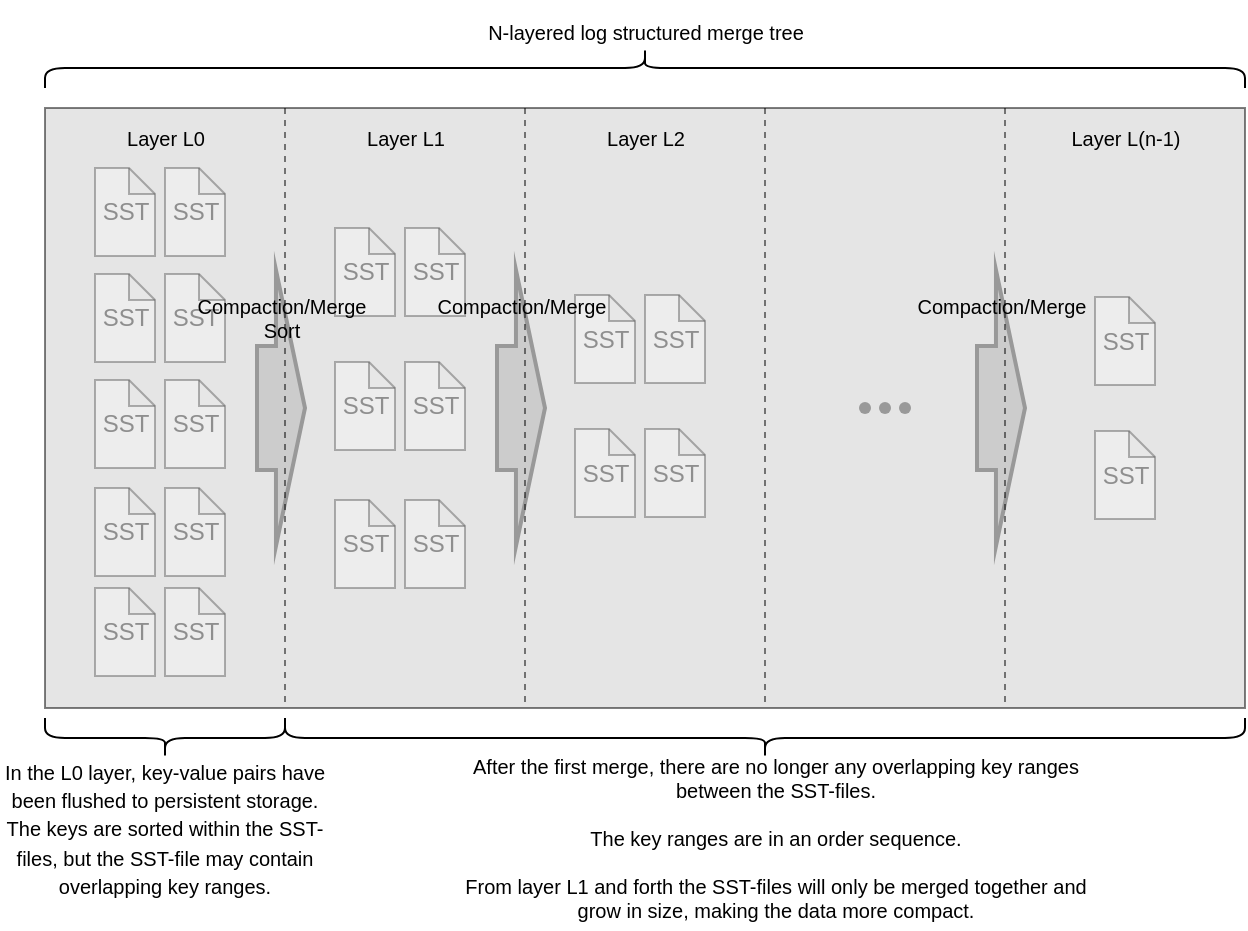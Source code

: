 <mxfile version="18.0.7" type="device"><diagram id="1eDMLax4I5Eg0XnggnM8" name="Page-1"><mxGraphModel dx="1016" dy="671" grid="1" gridSize="10" guides="1" tooltips="1" connect="1" arrows="1" fold="1" page="1" pageScale="1" pageWidth="850" pageHeight="1100" math="0" shadow="0"><root><mxCell id="0"/><mxCell id="1" parent="0"/><mxCell id="vtMLt32JXVRLPXDVA0qK-89" value="&lt;div style=&quot;font-size: 10px;&quot;&gt;&lt;font style=&quot;font-size: 10px;&quot; color=&quot;#000000&quot;&gt;After the first merge, there are no longer any overlapping key ranges between the SST-files.&lt;/font&gt;&lt;/div&gt;&lt;div style=&quot;font-size: 10px;&quot;&gt;&lt;font style=&quot;font-size: 10px;&quot; color=&quot;#000000&quot;&gt;&lt;br&gt;&lt;/font&gt;&lt;/div&gt;&lt;div style=&quot;font-size: 10px;&quot;&gt;&lt;font style=&quot;font-size: 10px;&quot; color=&quot;#000000&quot;&gt;The key ranges are in an order sequence.&lt;br&gt;&lt;/font&gt;&lt;/div&gt;&lt;div style=&quot;font-size: 10px;&quot;&gt;&lt;font style=&quot;font-size: 10px;&quot; color=&quot;#000000&quot;&gt;&lt;br&gt;&lt;/font&gt;&lt;/div&gt;&lt;div style=&quot;font-size: 10px;&quot;&gt;&lt;font style=&quot;font-size: 10px;&quot; color=&quot;#000000&quot;&gt;From layer L1 and forth the SST-files will only be merged together and grow in size, making the data more compact.&lt;/font&gt;&lt;/div&gt;" style="text;html=1;strokeColor=none;fillColor=none;align=center;verticalAlign=middle;whiteSpace=wrap;rounded=0;fontColor=#D4E1F5;" vertex="1" parent="1"><mxGeometry x="284.5" y="410" width="320" height="90" as="geometry"/></mxCell><mxCell id="vtMLt32JXVRLPXDVA0qK-98" value="" style="rounded=0;whiteSpace=wrap;html=1;labelBackgroundColor=#4D4D4D;fontSize=10;fontColor=#000000;strokeColor=#000000;fillColor=#CCCCCC;opacity=50;" vertex="1" parent="1"><mxGeometry x="79.5" y="90" width="600" height="300" as="geometry"/></mxCell><mxCell id="vtMLt32JXVRLPXDVA0qK-103" value="Layer &lt;span style=&quot;&quot;&gt;L0&lt;/span&gt;" style="text;html=1;strokeColor=none;fillColor=none;align=center;verticalAlign=middle;whiteSpace=wrap;rounded=0;labelBackgroundColor=none;fontSize=10;fontColor=#000000;" vertex="1" parent="1"><mxGeometry x="109.5" y="90" width="60" height="30" as="geometry"/></mxCell><mxCell id="vtMLt32JXVRLPXDVA0qK-106" value="Layer &lt;span style=&quot;&quot;&gt;L1&lt;/span&gt;" style="text;html=1;strokeColor=none;fillColor=none;align=center;verticalAlign=middle;whiteSpace=wrap;rounded=0;labelBackgroundColor=none;fontSize=10;fontColor=#000000;" vertex="1" parent="1"><mxGeometry x="229.5" y="90" width="60" height="30" as="geometry"/></mxCell><mxCell id="vtMLt32JXVRLPXDVA0qK-107" style="edgeStyle=none;rounded=0;orthogonalLoop=1;jettySize=auto;html=1;exitX=0.25;exitY=0;exitDx=0;exitDy=0;entryX=0.25;entryY=1;entryDx=0;entryDy=0;fontSize=10;fontColor=#000000;endArrow=none;endFill=0;opacity=50;dashed=1;" edge="1" parent="1"><mxGeometry relative="1" as="geometry"><mxPoint x="439.5" y="90" as="sourcePoint"/><mxPoint x="439.5" y="390" as="targetPoint"/></mxGeometry></mxCell><mxCell id="vtMLt32JXVRLPXDVA0qK-108" value="Layer &lt;span style=&quot;&quot;&gt;L2&lt;/span&gt;" style="text;html=1;strokeColor=none;fillColor=none;align=center;verticalAlign=middle;whiteSpace=wrap;rounded=0;labelBackgroundColor=none;fontSize=10;fontColor=#000000;" vertex="1" parent="1"><mxGeometry x="349.5" y="90" width="60" height="30" as="geometry"/></mxCell><mxCell id="vtMLt32JXVRLPXDVA0qK-110" value="Layer &lt;span style=&quot;&quot;&gt;L(n-1)&lt;/span&gt;" style="text;html=1;strokeColor=none;fillColor=none;align=center;verticalAlign=middle;whiteSpace=wrap;rounded=0;labelBackgroundColor=none;fontSize=10;fontColor=#000000;" vertex="1" parent="1"><mxGeometry x="589.5" y="90" width="60" height="30" as="geometry"/></mxCell><mxCell id="vtMLt32JXVRLPXDVA0qK-111" value="" style="shape=curlyBracket;whiteSpace=wrap;html=1;rounded=1;flipH=1;labelBackgroundColor=none;fontSize=10;fontColor=#000000;strokeColor=#000000;fillColor=#EBEBEB;rotation=-90;" vertex="1" parent="1"><mxGeometry x="369.5" y="-230" width="20" height="600" as="geometry"/></mxCell><mxCell id="vtMLt32JXVRLPXDVA0qK-112" value="N-layered log structured merge tree" style="text;html=1;strokeColor=none;fillColor=none;align=center;verticalAlign=middle;whiteSpace=wrap;rounded=0;labelBackgroundColor=none;fontSize=10;fontColor=#000000;" vertex="1" parent="1"><mxGeometry x="299.5" y="36.66" width="160" height="30" as="geometry"/></mxCell><mxCell id="vtMLt32JXVRLPXDVA0qK-114" value="" style="verticalLabelPosition=bottom;verticalAlign=top;html=1;strokeWidth=2;shape=mxgraph.arrows2.arrow;dy=0.55;dx=14.52;notch=0;fontColor=#D4E1F5;fillColor=#CCCCCC;rotation=0;strokeColor=#999999;" vertex="1" parent="1"><mxGeometry x="185.5" y="171" width="24" height="138" as="geometry"/></mxCell><mxCell id="vtMLt32JXVRLPXDVA0qK-100" style="edgeStyle=none;rounded=0;orthogonalLoop=1;jettySize=auto;html=1;exitX=0.25;exitY=0;exitDx=0;exitDy=0;entryX=0.25;entryY=1;entryDx=0;entryDy=0;fontSize=10;fontColor=#000000;endArrow=none;endFill=0;opacity=50;dashed=1;" edge="1" parent="1"><mxGeometry relative="1" as="geometry"><mxPoint x="199.5" y="90" as="sourcePoint"/><mxPoint x="199.5" y="390" as="targetPoint"/></mxGeometry></mxCell><mxCell id="vtMLt32JXVRLPXDVA0qK-119" value="" style="verticalLabelPosition=bottom;verticalAlign=top;html=1;strokeWidth=2;shape=mxgraph.arrows2.arrow;dy=0.55;dx=14.52;notch=0;fontColor=#D4E1F5;fillColor=#CCCCCC;rotation=0;strokeColor=#999999;" vertex="1" parent="1"><mxGeometry x="305.5" y="171" width="24" height="138" as="geometry"/></mxCell><mxCell id="vtMLt32JXVRLPXDVA0qK-105" style="edgeStyle=none;rounded=0;orthogonalLoop=1;jettySize=auto;html=1;exitX=0.25;exitY=0;exitDx=0;exitDy=0;entryX=0.25;entryY=1;entryDx=0;entryDy=0;fontSize=10;fontColor=#000000;endArrow=none;endFill=0;opacity=50;dashed=1;" edge="1" parent="1"><mxGeometry relative="1" as="geometry"><mxPoint x="319.5" y="90" as="sourcePoint"/><mxPoint x="319.5" y="390" as="targetPoint"/></mxGeometry></mxCell><mxCell id="vtMLt32JXVRLPXDVA0qK-122" value="" style="group;rotation=90;" vertex="1" connectable="0" parent="1"><mxGeometry x="479.5" y="210" width="40" height="60" as="geometry"/></mxCell><mxCell id="vtMLt32JXVRLPXDVA0qK-123" value="" style="shape=waypoint;sketch=0;fillStyle=solid;size=6;pointerEvents=1;points=[];fillColor=none;resizable=0;rotatable=0;perimeter=centerPerimeter;snapToPoint=1;strokeColor=#999999;rotation=90;" vertex="1" parent="vtMLt32JXVRLPXDVA0qK-122"><mxGeometry x="10" y="10" width="40" height="40" as="geometry"/></mxCell><mxCell id="vtMLt32JXVRLPXDVA0qK-124" value="" style="shape=waypoint;sketch=0;fillStyle=solid;size=6;pointerEvents=1;points=[];fillColor=none;resizable=0;rotatable=0;perimeter=centerPerimeter;snapToPoint=1;strokeColor=#999999;rotation=90;" vertex="1" parent="vtMLt32JXVRLPXDVA0qK-122"><mxGeometry y="10" width="40" height="40" as="geometry"/></mxCell><mxCell id="vtMLt32JXVRLPXDVA0qK-125" value="" style="shape=waypoint;sketch=0;fillStyle=solid;size=6;pointerEvents=1;points=[];fillColor=none;resizable=0;rotatable=0;perimeter=centerPerimeter;snapToPoint=1;strokeColor=#999999;rotation=90;" vertex="1" parent="vtMLt32JXVRLPXDVA0qK-122"><mxGeometry x="-10" y="10" width="40" height="40" as="geometry"/></mxCell><mxCell id="vtMLt32JXVRLPXDVA0qK-126" value="" style="verticalLabelPosition=bottom;verticalAlign=top;html=1;strokeWidth=2;shape=mxgraph.arrows2.arrow;dy=0.55;dx=14.52;notch=0;fontColor=#D4E1F5;fillColor=#CCCCCC;rotation=0;strokeColor=#999999;" vertex="1" parent="1"><mxGeometry x="545.5" y="171" width="24" height="138" as="geometry"/></mxCell><mxCell id="vtMLt32JXVRLPXDVA0qK-109" style="edgeStyle=none;rounded=0;orthogonalLoop=1;jettySize=auto;html=1;exitX=0.25;exitY=0;exitDx=0;exitDy=0;entryX=0.25;entryY=1;entryDx=0;entryDy=0;fontSize=10;fontColor=#000000;endArrow=none;endFill=0;opacity=50;dashed=1;" edge="1" parent="1"><mxGeometry relative="1" as="geometry"><mxPoint x="559.5" y="90" as="sourcePoint"/><mxPoint x="559.5" y="390" as="targetPoint"/></mxGeometry></mxCell><mxCell id="vtMLt32JXVRLPXDVA0qK-128" value="SST" style="shape=note;whiteSpace=wrap;html=1;backgroundOutline=1;darkOpacity=0.05;size=13;fillColor=#f5f5f5;fontColor=#333333;strokeColor=#666666;opacity=50;textOpacity=50;" vertex="1" parent="1"><mxGeometry x="104.5" y="120" width="30" height="44" as="geometry"/></mxCell><mxCell id="vtMLt32JXVRLPXDVA0qK-129" value="SST" style="shape=note;whiteSpace=wrap;html=1;backgroundOutline=1;darkOpacity=0.05;size=13;fillColor=#f5f5f5;fontColor=#333333;strokeColor=#666666;opacity=50;textOpacity=50;" vertex="1" parent="1"><mxGeometry x="139.5" y="120" width="30" height="44" as="geometry"/></mxCell><mxCell id="vtMLt32JXVRLPXDVA0qK-130" value="SST" style="shape=note;whiteSpace=wrap;html=1;backgroundOutline=1;darkOpacity=0.05;size=13;fillColor=#f5f5f5;fontColor=#333333;strokeColor=#666666;opacity=50;textOpacity=50;" vertex="1" parent="1"><mxGeometry x="104.5" y="173" width="30" height="44" as="geometry"/></mxCell><mxCell id="vtMLt32JXVRLPXDVA0qK-131" value="SST" style="shape=note;whiteSpace=wrap;html=1;backgroundOutline=1;darkOpacity=0.05;size=13;fillColor=#f5f5f5;fontColor=#333333;strokeColor=#666666;opacity=50;textOpacity=50;" vertex="1" parent="1"><mxGeometry x="139.5" y="173" width="30" height="44" as="geometry"/></mxCell><mxCell id="vtMLt32JXVRLPXDVA0qK-132" value="SST" style="shape=note;whiteSpace=wrap;html=1;backgroundOutline=1;darkOpacity=0.05;size=13;fillColor=#f5f5f5;fontColor=#333333;strokeColor=#666666;opacity=50;textOpacity=50;" vertex="1" parent="1"><mxGeometry x="104.5" y="226" width="30" height="44" as="geometry"/></mxCell><mxCell id="vtMLt32JXVRLPXDVA0qK-133" value="SST" style="shape=note;whiteSpace=wrap;html=1;backgroundOutline=1;darkOpacity=0.05;size=13;fillColor=#f5f5f5;fontColor=#333333;strokeColor=#666666;opacity=50;textOpacity=50;" vertex="1" parent="1"><mxGeometry x="139.5" y="226" width="30" height="44" as="geometry"/></mxCell><mxCell id="vtMLt32JXVRLPXDVA0qK-134" value="SST" style="shape=note;whiteSpace=wrap;html=1;backgroundOutline=1;darkOpacity=0.05;size=13;fillColor=#f5f5f5;fontColor=#333333;strokeColor=#666666;opacity=50;textOpacity=50;" vertex="1" parent="1"><mxGeometry x="104.5" y="280" width="30" height="44" as="geometry"/></mxCell><mxCell id="vtMLt32JXVRLPXDVA0qK-135" value="SST" style="shape=note;whiteSpace=wrap;html=1;backgroundOutline=1;darkOpacity=0.05;size=13;fillColor=#f5f5f5;fontColor=#333333;strokeColor=#666666;opacity=50;textOpacity=50;" vertex="1" parent="1"><mxGeometry x="139.5" y="280" width="30" height="44" as="geometry"/></mxCell><mxCell id="vtMLt32JXVRLPXDVA0qK-136" value="SST" style="shape=note;whiteSpace=wrap;html=1;backgroundOutline=1;darkOpacity=0.05;size=13;fillColor=#f5f5f5;fontColor=#333333;strokeColor=#666666;opacity=50;textOpacity=50;" vertex="1" parent="1"><mxGeometry x="104.5" y="330" width="30" height="44" as="geometry"/></mxCell><mxCell id="vtMLt32JXVRLPXDVA0qK-137" value="SST" style="shape=note;whiteSpace=wrap;html=1;backgroundOutline=1;darkOpacity=0.05;size=13;fillColor=#f5f5f5;fontColor=#333333;strokeColor=#666666;opacity=50;textOpacity=50;" vertex="1" parent="1"><mxGeometry x="139.5" y="330" width="30" height="44" as="geometry"/></mxCell><mxCell id="vtMLt32JXVRLPXDVA0qK-145" value="SST" style="shape=note;whiteSpace=wrap;html=1;backgroundOutline=1;darkOpacity=0.05;size=13;fillColor=#f5f5f5;fontColor=#333333;strokeColor=#666666;opacity=50;textOpacity=50;" vertex="1" parent="1"><mxGeometry x="224.5" y="150" width="30" height="44" as="geometry"/></mxCell><mxCell id="vtMLt32JXVRLPXDVA0qK-146" value="SST" style="shape=note;whiteSpace=wrap;html=1;backgroundOutline=1;darkOpacity=0.05;size=13;fillColor=#f5f5f5;fontColor=#333333;strokeColor=#666666;opacity=50;textOpacity=50;" vertex="1" parent="1"><mxGeometry x="259.5" y="150" width="30" height="44" as="geometry"/></mxCell><mxCell id="vtMLt32JXVRLPXDVA0qK-147" value="SST" style="shape=note;whiteSpace=wrap;html=1;backgroundOutline=1;darkOpacity=0.05;size=13;fillColor=#f5f5f5;fontColor=#333333;strokeColor=#666666;opacity=50;textOpacity=50;" vertex="1" parent="1"><mxGeometry x="224.5" y="217" width="30" height="44" as="geometry"/></mxCell><mxCell id="vtMLt32JXVRLPXDVA0qK-148" value="SST" style="shape=note;whiteSpace=wrap;html=1;backgroundOutline=1;darkOpacity=0.05;size=13;fillColor=#f5f5f5;fontColor=#333333;strokeColor=#666666;opacity=50;textOpacity=50;" vertex="1" parent="1"><mxGeometry x="259.5" y="217" width="30" height="44" as="geometry"/></mxCell><mxCell id="vtMLt32JXVRLPXDVA0qK-149" value="SST" style="shape=note;whiteSpace=wrap;html=1;backgroundOutline=1;darkOpacity=0.05;size=13;fillColor=#f5f5f5;fontColor=#333333;strokeColor=#666666;opacity=50;textOpacity=50;" vertex="1" parent="1"><mxGeometry x="224.5" y="286" width="30" height="44" as="geometry"/></mxCell><mxCell id="vtMLt32JXVRLPXDVA0qK-150" value="SST" style="shape=note;whiteSpace=wrap;html=1;backgroundOutline=1;darkOpacity=0.05;size=13;fillColor=#f5f5f5;fontColor=#333333;strokeColor=#666666;opacity=50;textOpacity=50;" vertex="1" parent="1"><mxGeometry x="259.5" y="286" width="30" height="44" as="geometry"/></mxCell><mxCell id="vtMLt32JXVRLPXDVA0qK-120" value="&lt;div&gt;Compaction/Merge&lt;/div&gt;&lt;div&gt;Sort&lt;br&gt;&lt;/div&gt;" style="text;html=1;strokeColor=none;fillColor=none;align=center;verticalAlign=middle;whiteSpace=wrap;rounded=0;labelBackgroundColor=none;fontSize=10;fontColor=#000000;" vertex="1" parent="1"><mxGeometry x="147.5" y="180" width="100" height="30" as="geometry"/></mxCell><mxCell id="vtMLt32JXVRLPXDVA0qK-151" value="SST" style="shape=note;whiteSpace=wrap;html=1;backgroundOutline=1;darkOpacity=0.05;size=13;fillColor=#f5f5f5;fontColor=#333333;strokeColor=#666666;opacity=50;textOpacity=50;" vertex="1" parent="1"><mxGeometry x="344.5" y="183.5" width="30" height="44" as="geometry"/></mxCell><mxCell id="vtMLt32JXVRLPXDVA0qK-152" value="SST" style="shape=note;whiteSpace=wrap;html=1;backgroundOutline=1;darkOpacity=0.05;size=13;fillColor=#f5f5f5;fontColor=#333333;strokeColor=#666666;opacity=50;textOpacity=50;" vertex="1" parent="1"><mxGeometry x="379.5" y="183.5" width="30" height="44" as="geometry"/></mxCell><mxCell id="vtMLt32JXVRLPXDVA0qK-153" value="SST" style="shape=note;whiteSpace=wrap;html=1;backgroundOutline=1;darkOpacity=0.05;size=13;fillColor=#f5f5f5;fontColor=#333333;strokeColor=#666666;opacity=50;textOpacity=50;" vertex="1" parent="1"><mxGeometry x="344.5" y="250.5" width="30" height="44" as="geometry"/></mxCell><mxCell id="vtMLt32JXVRLPXDVA0qK-154" value="SST" style="shape=note;whiteSpace=wrap;html=1;backgroundOutline=1;darkOpacity=0.05;size=13;fillColor=#f5f5f5;fontColor=#333333;strokeColor=#666666;opacity=50;textOpacity=50;" vertex="1" parent="1"><mxGeometry x="379.5" y="250.5" width="30" height="44" as="geometry"/></mxCell><mxCell id="vtMLt32JXVRLPXDVA0qK-121" value="&lt;div&gt;Compaction/Merge&lt;/div&gt;&lt;div&gt;&lt;br&gt;&lt;/div&gt;" style="text;html=1;strokeColor=none;fillColor=none;align=center;verticalAlign=middle;whiteSpace=wrap;rounded=0;labelBackgroundColor=none;fontSize=10;fontColor=#000000;" vertex="1" parent="1"><mxGeometry x="267.5" y="180" width="100" height="30" as="geometry"/></mxCell><mxCell id="vtMLt32JXVRLPXDVA0qK-155" value="SST" style="shape=note;whiteSpace=wrap;html=1;backgroundOutline=1;darkOpacity=0.05;size=13;fillColor=#f5f5f5;fontColor=#333333;strokeColor=#666666;opacity=50;textOpacity=50;" vertex="1" parent="1"><mxGeometry x="604.5" y="184.5" width="30" height="44" as="geometry"/></mxCell><mxCell id="vtMLt32JXVRLPXDVA0qK-156" value="SST" style="shape=note;whiteSpace=wrap;html=1;backgroundOutline=1;darkOpacity=0.05;size=13;fillColor=#f5f5f5;fontColor=#333333;strokeColor=#666666;opacity=50;textOpacity=50;" vertex="1" parent="1"><mxGeometry x="604.5" y="251.5" width="30" height="44" as="geometry"/></mxCell><mxCell id="vtMLt32JXVRLPXDVA0qK-127" value="&lt;div&gt;Compaction/Merge&lt;/div&gt;&lt;div&gt;&lt;br&gt;&lt;/div&gt;" style="text;html=1;strokeColor=none;fillColor=none;align=center;verticalAlign=middle;whiteSpace=wrap;rounded=0;labelBackgroundColor=none;fontSize=10;fontColor=#000000;" vertex="1" parent="1"><mxGeometry x="507.5" y="180" width="100" height="30" as="geometry"/></mxCell><mxCell id="vtMLt32JXVRLPXDVA0qK-157" value="&lt;font style=&quot;font-size: 10px;&quot; color=&quot;#000000&quot;&gt;&lt;font style=&quot;font-size: 10px;&quot;&gt;In the L0 layer, key-value pairs have been flushed to persistent storage. The keys are sorted within the SST-files, but the SST-file may contain overlapping key ranges.&lt;/font&gt;&lt;br&gt;&lt;/font&gt;" style="text;html=1;strokeColor=none;fillColor=none;align=center;verticalAlign=middle;whiteSpace=wrap;rounded=0;fontColor=#D4E1F5;" vertex="1" parent="1"><mxGeometry x="57" y="410" width="165" height="80" as="geometry"/></mxCell><mxCell id="vtMLt32JXVRLPXDVA0qK-158" value="" style="shape=curlyBracket;whiteSpace=wrap;html=1;rounded=1;flipH=1;labelBackgroundColor=none;fontSize=10;fontColor=#000000;strokeColor=#000000;fillColor=#EBEBEB;rotation=90;" vertex="1" parent="1"><mxGeometry x="129.5" y="345" width="20" height="120" as="geometry"/></mxCell><mxCell id="vtMLt32JXVRLPXDVA0qK-160" value="" style="shape=curlyBracket;whiteSpace=wrap;html=1;rounded=1;flipH=1;labelBackgroundColor=none;fontSize=10;fontColor=#000000;strokeColor=#000000;fillColor=#EBEBEB;rotation=90;" vertex="1" parent="1"><mxGeometry x="429.5" y="165" width="20" height="480" as="geometry"/></mxCell></root></mxGraphModel></diagram></mxfile>